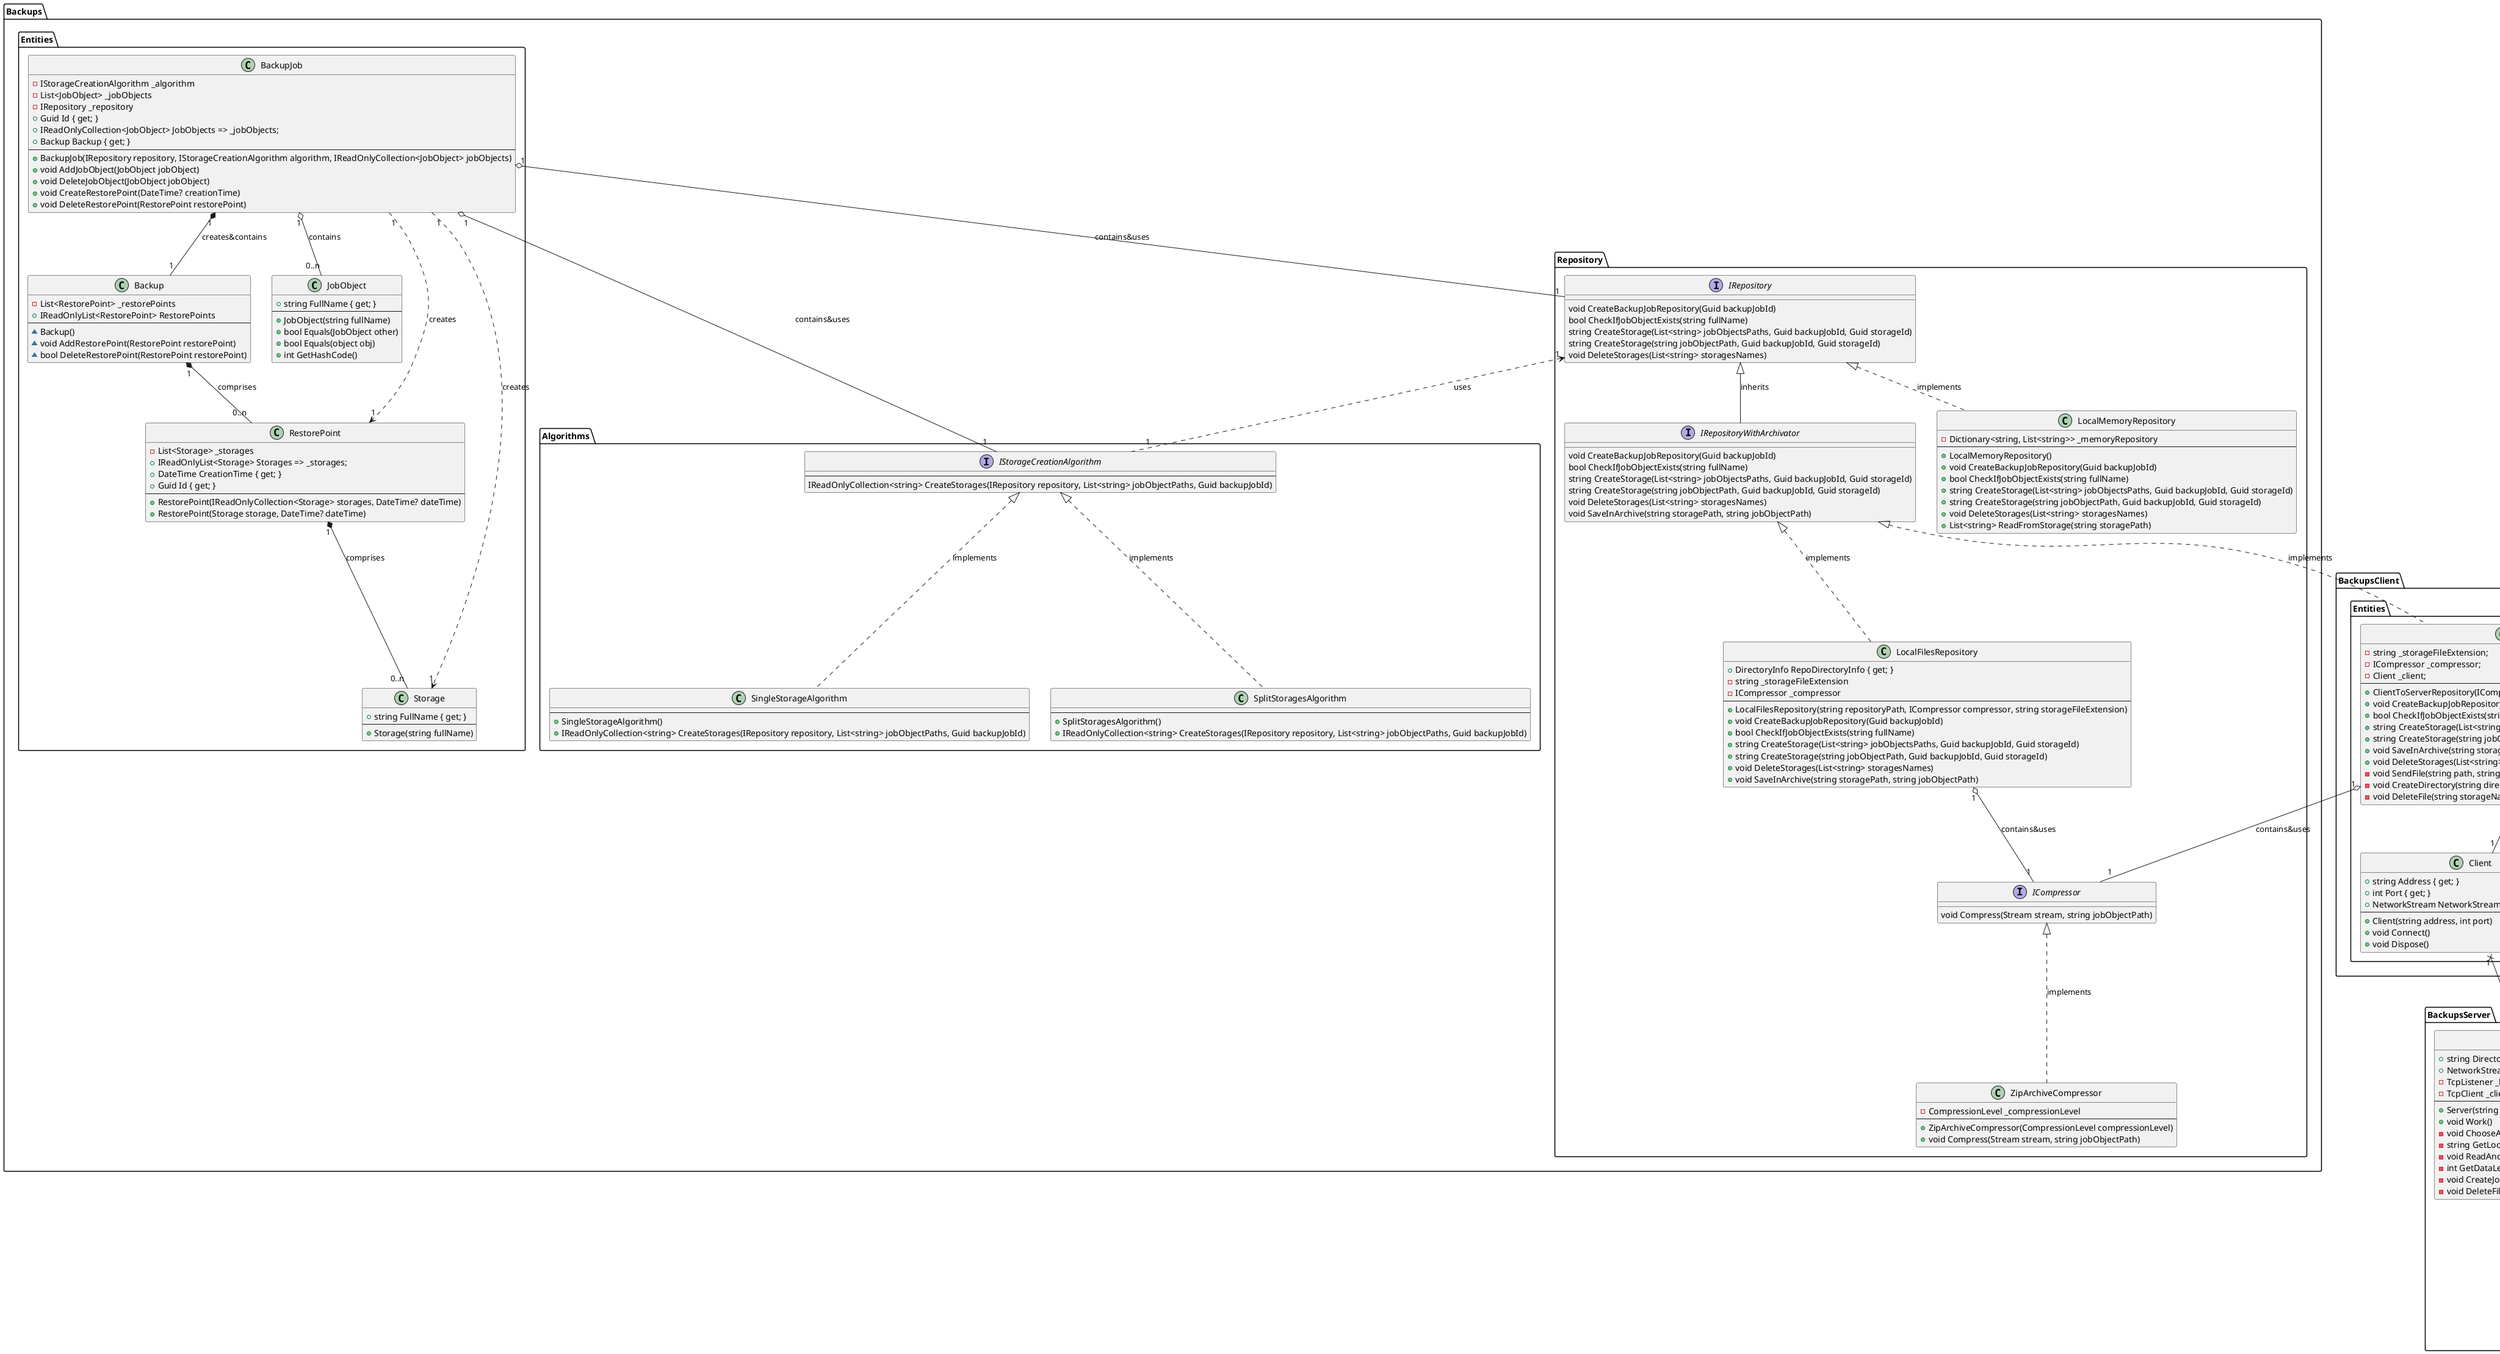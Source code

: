 ﻿@startuml
'https://plantuml.com/class-diagram

package Backups
{
    package Backups.Entities
    {
        class BackupJob
        {
            - IStorageCreationAlgorithm _algorithm
            - List<JobObject> _jobObjects
            - IRepository _repository
            + Guid Id { get; }
            + IReadOnlyCollection<JobObject> JobObjects => _jobObjects;
            + Backup Backup { get; }
        --
            + BackupJob(IRepository repository, IStorageCreationAlgorithm algorithm, IReadOnlyCollection<JobObject> jobObjects)
            + void AddJobObject(JobObject jobObject)
            + void DeleteJobObject(JobObject jobObject)
            + void CreateRestorePoint(DateTime? creationTime)
            + void DeleteRestorePoint(RestorePoint restorePoint)
        }
        
        class Backup
        {
            - List<RestorePoint> _restorePoints
            + IReadOnlyList<RestorePoint> RestorePoints
            --
            ~ Backup()
            ~ void AddRestorePoint(RestorePoint restorePoint)
            ~ bool DeleteRestorePoint(RestorePoint restorePoint)  
        }
        
        class JobObject 
        {
            + string FullName { get; }
            --
            + JobObject(string fullName)
            + bool Equals(JobObject other)
            + bool Equals(object obj)
            + int GetHashCode()
        }
        
        class RestorePoint
        {
            - List<Storage> _storages
            + IReadOnlyList<Storage> Storages => _storages;
            + DateTime CreationTime { get; }
            + Guid Id { get; }
            --
            + RestorePoint(IReadOnlyCollection<Storage> storages, DateTime? dateTime)
            + RestorePoint(Storage storage, DateTime? dateTime)
        }
        
        class Storage
        {
            + string FullName { get; }
            --
            + Storage(string fullName)
        }
    }
    
    package Backups.Algorithms
    {   
        interface IStorageCreationAlgorithm
        {
            --
            IReadOnlyCollection<string> CreateStorages(IRepository repository, List<string> jobObjectPaths, Guid backupJobId)
        }
        
        class SingleStorageAlgorithm
        {
            --
            + SingleStorageAlgorithm()
            + IReadOnlyCollection<string> CreateStorages(IRepository repository, List<string> jobObjectPaths, Guid backupJobId)
        }
        
        class SplitStoragesAlgorithm
        {
            --
            + SplitStoragesAlgorithm()
            + IReadOnlyCollection<string> CreateStorages(IRepository repository, List<string> jobObjectPaths, Guid backupJobId)
        }
    }
    
    package Backups.Repository
    {
        interface IRepository
        {
            void CreateBackupJobRepository(Guid backupJobId)
            bool CheckIfJobObjectExists(string fullName)
            string CreateStorage(List<string> jobObjectsPaths, Guid backupJobId, Guid storageId)
            string CreateStorage(string jobObjectPath, Guid backupJobId, Guid storageId)
            void DeleteStorages(List<string> storagesNames)
        }
        
        interface IRepositoryWithArchivator
        {
            void CreateBackupJobRepository(Guid backupJobId)
            bool CheckIfJobObjectExists(string fullName)
            string CreateStorage(List<string> jobObjectsPaths, Guid backupJobId, Guid storageId)
            string CreateStorage(string jobObjectPath, Guid backupJobId, Guid storageId)
            void DeleteStorages(List<string> storagesNames)
            void SaveInArchive(string storagePath, string jobObjectPath)
        }
        
        interface ICompressor
        {
            void Compress(Stream stream, string jobObjectPath)
        }
        
        class LocalFilesRepository
        {
            + DirectoryInfo RepoDirectoryInfo { get; }
            - string _storageFileExtension
            - ICompressor _compressor
            --
            + LocalFilesRepository(string repositoryPath, ICompressor compressor, string storageFileExtension)
            + void CreateBackupJobRepository(Guid backupJobId)
            + bool CheckIfJobObjectExists(string fullName)
            + string CreateStorage(List<string> jobObjectsPaths, Guid backupJobId, Guid storageId)
            + string CreateStorage(string jobObjectPath, Guid backupJobId, Guid storageId)
            + void DeleteStorages(List<string> storagesNames)
            + void SaveInArchive(string storagePath, string jobObjectPath)
        }
        
        class LocalMemoryRepository
        {
            - Dictionary<string, List<string>> _memoryRepository
            --
            + LocalMemoryRepository()
            + void CreateBackupJobRepository(Guid backupJobId)
            + bool CheckIfJobObjectExists(string fullName)
            + string CreateStorage(List<string> jobObjectsPaths, Guid backupJobId, Guid storageId)
            + string CreateStorage(string jobObjectPath, Guid backupJobId, Guid storageId)
            + void DeleteStorages(List<string> storagesNames)
            + List<string> ReadFromStorage(string storagePath)
        }
        
        class ZipArchiveCompressor
        {
            - CompressionLevel _compressionLevel
            --
            + ZipArchiveCompressor(CompressionLevel compressionLevel)
            + void Compress(Stream stream, string jobObjectPath)
        }
    }

        
    BackupJob "1" o-- "0..n" JobObject: contains
    BackupJob "1" *-- "1" Backup: creates&contains
    BackupJob "1" ..> "1" RestorePoint: creates
    BackupJob "1" ..> "1" Storage: creates
    BackupJob "1" o-- "1" IRepository: contains&uses
    BackupJob "1" o-- "1" IStorageCreationAlgorithm: contains&uses
    Backup "1" *-- "0..n" RestorePoint: comprises
    RestorePoint "1" *-- "0..n" Storage: comprises
    
    IRepository "1" <.. "1" IStorageCreationAlgorithm: uses
    IRepository <|-- IRepositoryWithArchivator: inherits 
    IRepositoryWithArchivator <|.. LocalFilesRepository: implements
    IRepository <|.. LocalMemoryRepository: implements
    ICompressor <|.. ZipArchiveCompressor: implements
    LocalFilesRepository "1" o-- "1" ICompressor: contains&uses
    
    IStorageCreationAlgorithm <|.. SingleStorageAlgorithm: implements
    IStorageCreationAlgorithm <|.. SplitStoragesAlgorithm: implements 
}

package BackupsServer
{
    class Server 
    {
        + string DirectoryPath { get; }
        + NetworkStream NetworkStream { get; private set; }
        - TcpListener _listener;
        - TcpClient _client;
        --
        + Server(string ipAddress, int port, string directoryPath)
        + void Work()
        - void ChooseAction()
        - string GetLocation()
        - void ReadAndSaveFile()
        - int GetDataLength()
        - void CreateJobDirectory()
        - void DeleteFile()
    }
    
    package BackupsServer.DataTypes
    {
        +enum ActionOption
        {
            ReadAndSaveFile
            DeleteFile
            CreateDirectory
        }
    }
    
    Server "1" ..> "1" ActionOption : uses
}

package BackupsClient
{
    package BackupsClient.Entities
    {
        class Client
        {
            + string Address { get; }
            + int Port { get; }
            + NetworkStream NetworkStream { get; private set; }
            --
            + Client(string address, int port)
            + void Connect()
            + void Dispose()
        }
        
        class ClientToServerRepository
        {
            - string _storageFileExtension;
            - ICompressor _compressor;
            - Client _client;
            --
            + ClientToServerRepository(ICompressor compressor, string storageFileExtension, Client client)
            + void CreateBackupJobRepository(Guid backupJobId)
            + bool CheckIfJobObjectExists(string fullName)
            + string CreateStorage(List<string> jobObjectsPaths, Guid backupJobId, Guid storageId)
            + string CreateStorage(string jobObjectPath, Guid backupJobId, Guid storageId)
            + void SaveInArchive(string storagePath, string jobObjectPath)
            + void DeleteStorages(List<string> storagesNames)
            - void SendFile(string path, string storageName, NetworkStream netStream)
            - void CreateDirectory(string directoryName, NetworkStream netStream)
            - void DeleteFile(string storageName, NetworkStream netStream)
        }
    }
    
    Client "1" x--> "1" Server : connects
    IRepositoryWithArchivator <|.. ClientToServerRepository : implements
    ClientToServerRepository "1" o-- "1" ICompressor : contains&uses
    ClientToServerRepository "1" x--> "1" Server : sends_data
    ClientToServerRepository "1" ..> ActionOption : uses
    ClientToServerRepository "1" o-- "1" Client : contains&uses
}

@enduml